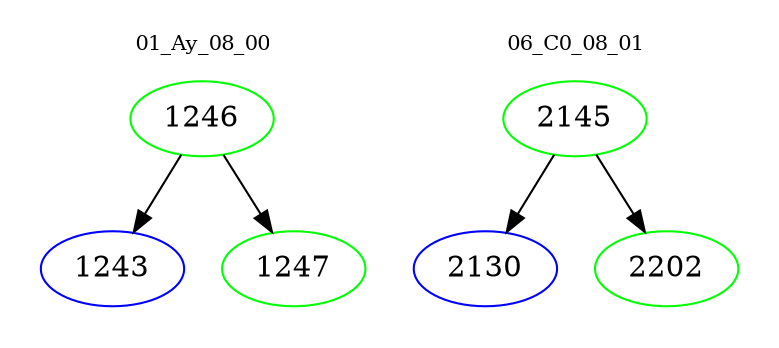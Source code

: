 digraph{
subgraph cluster_0 {
color = white
label = "01_Ay_08_00";
fontsize=10;
T0_1246 [label="1246", color="green"]
T0_1246 -> T0_1243 [color="black"]
T0_1243 [label="1243", color="blue"]
T0_1246 -> T0_1247 [color="black"]
T0_1247 [label="1247", color="green"]
}
subgraph cluster_1 {
color = white
label = "06_C0_08_01";
fontsize=10;
T1_2145 [label="2145", color="green"]
T1_2145 -> T1_2130 [color="black"]
T1_2130 [label="2130", color="blue"]
T1_2145 -> T1_2202 [color="black"]
T1_2202 [label="2202", color="green"]
}
}
